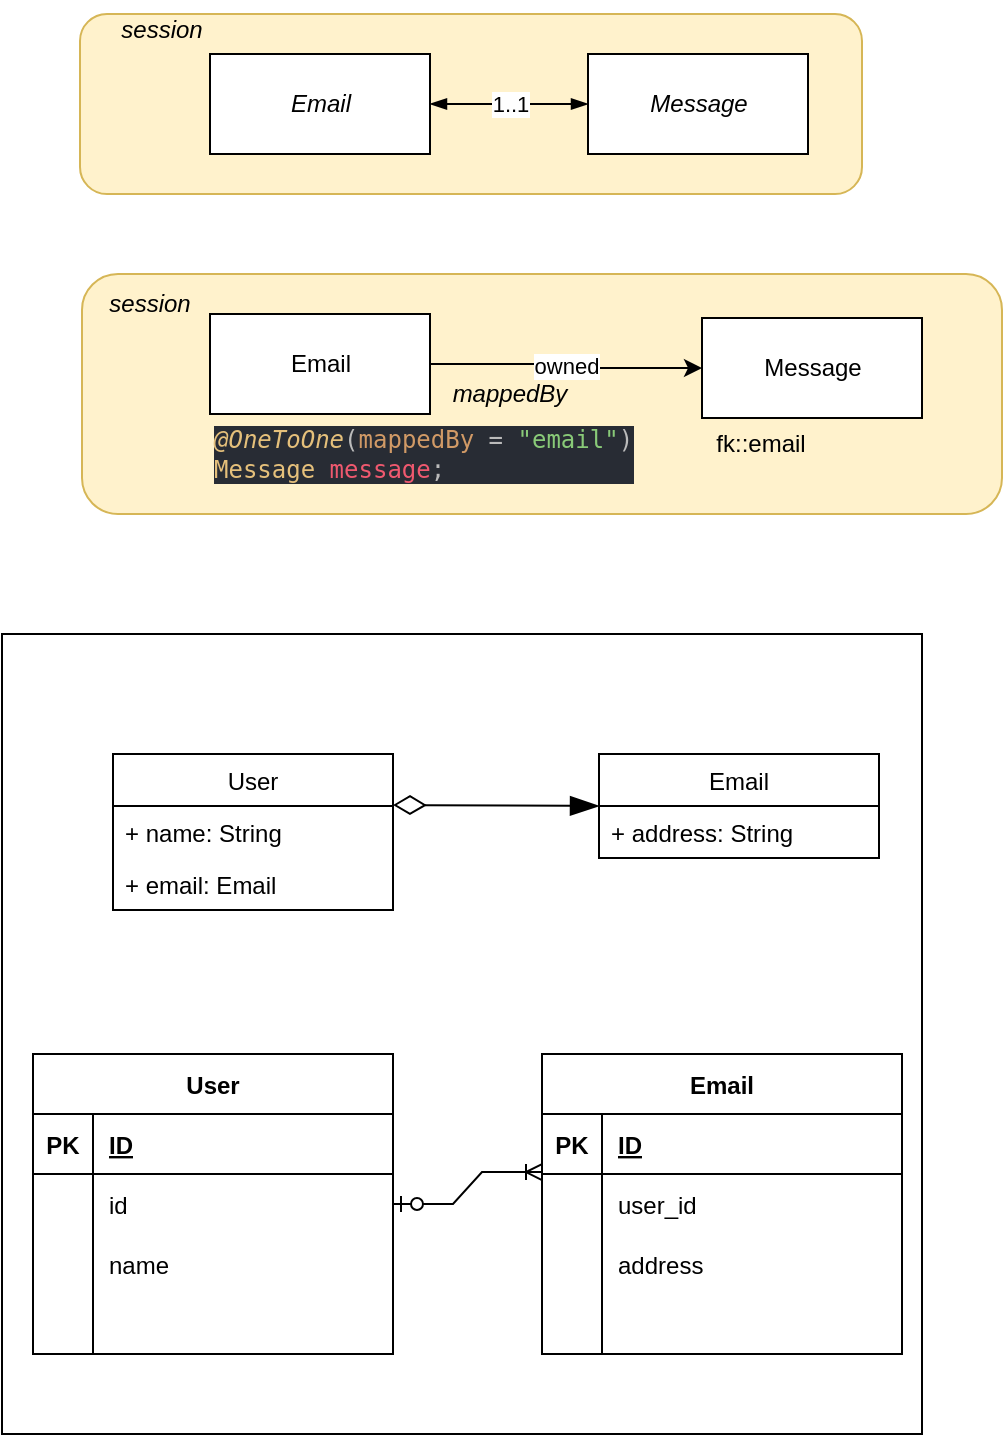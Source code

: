 <mxfile version="20.0.3" type="device"><diagram id="C5RBs43oDa-KdzZeNtuy" name="Hibernate Concepts"><mxGraphModel dx="1221" dy="802" grid="1" gridSize="10" guides="1" tooltips="1" connect="1" arrows="1" fold="1" page="1" pageScale="1" pageWidth="827" pageHeight="1169" math="0" shadow="0"><root><mxCell id="WIyWlLk6GJQsqaUBKTNV-0"/><mxCell id="WIyWlLk6GJQsqaUBKTNV-1" parent="WIyWlLk6GJQsqaUBKTNV-0"/><mxCell id="NdBe_w5EWYrUyhLiU9q9-24" value="" style="rounded=0;whiteSpace=wrap;html=1;" vertex="1" parent="WIyWlLk6GJQsqaUBKTNV-1"><mxGeometry x="160" y="670" width="460" height="400" as="geometry"/></mxCell><mxCell id="bTAKk6JXuAV15MRYsyF_-9" value="" style="rounded=1;whiteSpace=wrap;html=1;fillColor=#fff2cc;strokeColor=#d6b656;" parent="WIyWlLk6GJQsqaUBKTNV-1" vertex="1"><mxGeometry x="199" y="360" width="391" height="90" as="geometry"/></mxCell><mxCell id="bTAKk6JXuAV15MRYsyF_-6" value="" style="rounded=1;whiteSpace=wrap;html=1;fillColor=#fff2cc;strokeColor=#d6b656;" parent="WIyWlLk6GJQsqaUBKTNV-1" vertex="1"><mxGeometry x="200" y="490" width="460" height="120" as="geometry"/></mxCell><mxCell id="bTAKk6JXuAV15MRYsyF_-2" value="owned" style="edgeStyle=orthogonalEdgeStyle;rounded=0;orthogonalLoop=1;jettySize=auto;html=1;" parent="WIyWlLk6GJQsqaUBKTNV-1" source="bTAKk6JXuAV15MRYsyF_-0" target="bTAKk6JXuAV15MRYsyF_-1" edge="1"><mxGeometry relative="1" as="geometry"/></mxCell><mxCell id="bTAKk6JXuAV15MRYsyF_-0" value="Email" style="html=1;" parent="WIyWlLk6GJQsqaUBKTNV-1" vertex="1"><mxGeometry x="264" y="510" width="110" height="50" as="geometry"/></mxCell><mxCell id="bTAKk6JXuAV15MRYsyF_-1" value="Message" style="html=1;" parent="WIyWlLk6GJQsqaUBKTNV-1" vertex="1"><mxGeometry x="510" y="512" width="110" height="50" as="geometry"/></mxCell><mxCell id="bTAKk6JXuAV15MRYsyF_-4" value="Email" style="html=1;fontStyle=2" parent="WIyWlLk6GJQsqaUBKTNV-1" vertex="1"><mxGeometry x="264" y="380" width="110" height="50" as="geometry"/></mxCell><mxCell id="bTAKk6JXuAV15MRYsyF_-5" value="Message" style="html=1;fontStyle=2" parent="WIyWlLk6GJQsqaUBKTNV-1" vertex="1"><mxGeometry x="453" y="380" width="110" height="50" as="geometry"/></mxCell><mxCell id="bTAKk6JXuAV15MRYsyF_-7" value="mappedBy" style="text;html=1;strokeColor=none;fillColor=none;align=center;verticalAlign=middle;whiteSpace=wrap;rounded=0;fontStyle=2" parent="WIyWlLk6GJQsqaUBKTNV-1" vertex="1"><mxGeometry x="384" y="535" width="60" height="30" as="geometry"/></mxCell><mxCell id="bTAKk6JXuAV15MRYsyF_-8" value="session" style="text;html=1;strokeColor=none;fillColor=none;align=center;verticalAlign=middle;whiteSpace=wrap;rounded=0;fontStyle=2" parent="WIyWlLk6GJQsqaUBKTNV-1" vertex="1"><mxGeometry x="204" y="490" width="60" height="30" as="geometry"/></mxCell><mxCell id="bTAKk6JXuAV15MRYsyF_-10" value="session" style="text;html=1;strokeColor=none;fillColor=none;align=center;verticalAlign=middle;whiteSpace=wrap;rounded=0;fontStyle=2" parent="WIyWlLk6GJQsqaUBKTNV-1" vertex="1"><mxGeometry x="210" y="353" width="60" height="30" as="geometry"/></mxCell><mxCell id="bTAKk6JXuAV15MRYsyF_-13" value="1..1" style="endArrow=blockThin;startArrow=blockThin;html=1;rounded=0;exitX=1;exitY=0.5;exitDx=0;exitDy=0;startFill=1;endFill=1;" parent="WIyWlLk6GJQsqaUBKTNV-1" source="bTAKk6JXuAV15MRYsyF_-4" target="bTAKk6JXuAV15MRYsyF_-5" edge="1"><mxGeometry width="50" height="50" relative="1" as="geometry"><mxPoint x="370" y="450" as="sourcePoint"/><mxPoint x="420" y="400" as="targetPoint"/></mxGeometry></mxCell><mxCell id="gCe1F8tRgNmuiXFivC5Q-7" value="&lt;div align=&quot;left&quot;&gt;&lt;pre style=&quot;background-color:#282c34;color:#bbbbbb;font-family:'Operator Mono Lig Medium',monospace;font-size:14,3pt;&quot;&gt;&lt;span style=&quot;color:#e5c07b;font-style:italic;&quot;&gt;@OneToOne&lt;/span&gt;(&lt;span style=&quot;color:#d19a66;&quot;&gt;mappedBy &lt;/span&gt;= &lt;span style=&quot;color:#89ca78;&quot;&gt;&quot;email&quot;&lt;/span&gt;)&lt;br&gt;&lt;span style=&quot;color:#e5c07b;&quot;&gt;Message &lt;/span&gt;&lt;span style=&quot;color:#ef596f;&quot;&gt;message&lt;/span&gt;;&lt;/pre&gt;&lt;/div&gt;" style="text;html=1;strokeColor=none;fillColor=none;align=left;verticalAlign=middle;whiteSpace=wrap;rounded=0;" parent="WIyWlLk6GJQsqaUBKTNV-1" vertex="1"><mxGeometry x="264" y="565" width="286" height="30" as="geometry"/></mxCell><mxCell id="gCe1F8tRgNmuiXFivC5Q-8" value="fk::email" style="text;html=1;strokeColor=none;fillColor=none;align=center;verticalAlign=middle;whiteSpace=wrap;rounded=0;" parent="WIyWlLk6GJQsqaUBKTNV-1" vertex="1"><mxGeometry x="510" y="560" width="59" height="30" as="geometry"/></mxCell><mxCell id="NdBe_w5EWYrUyhLiU9q9-0" value="User" style="swimlane;fontStyle=0;childLayout=stackLayout;horizontal=1;startSize=26;fillColor=none;horizontalStack=0;resizeParent=1;resizeParentMax=0;resizeLast=0;collapsible=1;marginBottom=0;" vertex="1" parent="WIyWlLk6GJQsqaUBKTNV-1"><mxGeometry x="215.5" y="730" width="140" height="78" as="geometry"/></mxCell><mxCell id="NdBe_w5EWYrUyhLiU9q9-1" value="+ name: String" style="text;strokeColor=none;fillColor=none;align=left;verticalAlign=top;spacingLeft=4;spacingRight=4;overflow=hidden;rotatable=0;points=[[0,0.5],[1,0.5]];portConstraint=eastwest;" vertex="1" parent="NdBe_w5EWYrUyhLiU9q9-0"><mxGeometry y="26" width="140" height="26" as="geometry"/></mxCell><mxCell id="NdBe_w5EWYrUyhLiU9q9-2" value="+ email: Email" style="text;strokeColor=none;fillColor=none;align=left;verticalAlign=top;spacingLeft=4;spacingRight=4;overflow=hidden;rotatable=0;points=[[0,0.5],[1,0.5]];portConstraint=eastwest;" vertex="1" parent="NdBe_w5EWYrUyhLiU9q9-0"><mxGeometry y="52" width="140" height="26" as="geometry"/></mxCell><mxCell id="NdBe_w5EWYrUyhLiU9q9-4" value="" style="endArrow=blockThin;html=1;endSize=12;startArrow=diamondThin;startSize=14;startFill=0;edgeStyle=orthogonalEdgeStyle;align=left;verticalAlign=bottom;rounded=0;endFill=1;entryX=0;entryY=0.5;entryDx=0;entryDy=0;" edge="1" parent="WIyWlLk6GJQsqaUBKTNV-1" target="NdBe_w5EWYrUyhLiU9q9-5"><mxGeometry x="-1" y="3" relative="1" as="geometry"><mxPoint x="355.5" y="755.5" as="sourcePoint"/><mxPoint x="515.5" y="755.5" as="targetPoint"/></mxGeometry></mxCell><mxCell id="NdBe_w5EWYrUyhLiU9q9-5" value="Email" style="swimlane;fontStyle=0;childLayout=stackLayout;horizontal=1;startSize=26;fillColor=none;horizontalStack=0;resizeParent=1;resizeParentMax=0;resizeLast=0;collapsible=1;marginBottom=0;" vertex="1" parent="WIyWlLk6GJQsqaUBKTNV-1"><mxGeometry x="458.5" y="730" width="140" height="52" as="geometry"/></mxCell><mxCell id="NdBe_w5EWYrUyhLiU9q9-6" value="+ address: String" style="text;strokeColor=none;fillColor=none;align=left;verticalAlign=top;spacingLeft=4;spacingRight=4;overflow=hidden;rotatable=0;points=[[0,0.5],[1,0.5]];portConstraint=eastwest;" vertex="1" parent="NdBe_w5EWYrUyhLiU9q9-5"><mxGeometry y="26" width="140" height="26" as="geometry"/></mxCell><mxCell id="NdBe_w5EWYrUyhLiU9q9-11" value="User" style="shape=table;startSize=30;container=1;collapsible=1;childLayout=tableLayout;fixedRows=1;rowLines=0;fontStyle=1;align=center;resizeLast=1;" vertex="1" parent="WIyWlLk6GJQsqaUBKTNV-1"><mxGeometry x="175.5" y="880" width="180" height="150" as="geometry"/></mxCell><mxCell id="NdBe_w5EWYrUyhLiU9q9-12" value="" style="shape=tableRow;horizontal=0;startSize=0;swimlaneHead=0;swimlaneBody=0;fillColor=none;collapsible=0;dropTarget=0;points=[[0,0.5],[1,0.5]];portConstraint=eastwest;top=0;left=0;right=0;bottom=1;" vertex="1" parent="NdBe_w5EWYrUyhLiU9q9-11"><mxGeometry y="30" width="180" height="30" as="geometry"/></mxCell><mxCell id="NdBe_w5EWYrUyhLiU9q9-13" value="PK" style="shape=partialRectangle;connectable=0;fillColor=none;top=0;left=0;bottom=0;right=0;fontStyle=1;overflow=hidden;" vertex="1" parent="NdBe_w5EWYrUyhLiU9q9-12"><mxGeometry width="30" height="30" as="geometry"><mxRectangle width="30" height="30" as="alternateBounds"/></mxGeometry></mxCell><mxCell id="NdBe_w5EWYrUyhLiU9q9-14" value="ID" style="shape=partialRectangle;connectable=0;fillColor=none;top=0;left=0;bottom=0;right=0;align=left;spacingLeft=6;fontStyle=5;overflow=hidden;" vertex="1" parent="NdBe_w5EWYrUyhLiU9q9-12"><mxGeometry x="30" width="150" height="30" as="geometry"><mxRectangle width="150" height="30" as="alternateBounds"/></mxGeometry></mxCell><mxCell id="NdBe_w5EWYrUyhLiU9q9-15" value="" style="shape=tableRow;horizontal=0;startSize=0;swimlaneHead=0;swimlaneBody=0;fillColor=none;collapsible=0;dropTarget=0;points=[[0,0.5],[1,0.5]];portConstraint=eastwest;top=0;left=0;right=0;bottom=0;" vertex="1" parent="NdBe_w5EWYrUyhLiU9q9-11"><mxGeometry y="60" width="180" height="30" as="geometry"/></mxCell><mxCell id="NdBe_w5EWYrUyhLiU9q9-16" value="" style="shape=partialRectangle;connectable=0;fillColor=none;top=0;left=0;bottom=0;right=0;editable=1;overflow=hidden;" vertex="1" parent="NdBe_w5EWYrUyhLiU9q9-15"><mxGeometry width="30" height="30" as="geometry"><mxRectangle width="30" height="30" as="alternateBounds"/></mxGeometry></mxCell><mxCell id="NdBe_w5EWYrUyhLiU9q9-17" value="id" style="shape=partialRectangle;connectable=0;fillColor=none;top=0;left=0;bottom=0;right=0;align=left;spacingLeft=6;overflow=hidden;" vertex="1" parent="NdBe_w5EWYrUyhLiU9q9-15"><mxGeometry x="30" width="150" height="30" as="geometry"><mxRectangle width="150" height="30" as="alternateBounds"/></mxGeometry></mxCell><mxCell id="NdBe_w5EWYrUyhLiU9q9-18" value="" style="shape=tableRow;horizontal=0;startSize=0;swimlaneHead=0;swimlaneBody=0;fillColor=none;collapsible=0;dropTarget=0;points=[[0,0.5],[1,0.5]];portConstraint=eastwest;top=0;left=0;right=0;bottom=0;" vertex="1" parent="NdBe_w5EWYrUyhLiU9q9-11"><mxGeometry y="90" width="180" height="30" as="geometry"/></mxCell><mxCell id="NdBe_w5EWYrUyhLiU9q9-19" value="" style="shape=partialRectangle;connectable=0;fillColor=none;top=0;left=0;bottom=0;right=0;editable=1;overflow=hidden;" vertex="1" parent="NdBe_w5EWYrUyhLiU9q9-18"><mxGeometry width="30" height="30" as="geometry"><mxRectangle width="30" height="30" as="alternateBounds"/></mxGeometry></mxCell><mxCell id="NdBe_w5EWYrUyhLiU9q9-20" value="name" style="shape=partialRectangle;connectable=0;fillColor=none;top=0;left=0;bottom=0;right=0;align=left;spacingLeft=6;overflow=hidden;" vertex="1" parent="NdBe_w5EWYrUyhLiU9q9-18"><mxGeometry x="30" width="150" height="30" as="geometry"><mxRectangle width="150" height="30" as="alternateBounds"/></mxGeometry></mxCell><mxCell id="NdBe_w5EWYrUyhLiU9q9-21" value="" style="shape=tableRow;horizontal=0;startSize=0;swimlaneHead=0;swimlaneBody=0;fillColor=none;collapsible=0;dropTarget=0;points=[[0,0.5],[1,0.5]];portConstraint=eastwest;top=0;left=0;right=0;bottom=0;" vertex="1" parent="NdBe_w5EWYrUyhLiU9q9-11"><mxGeometry y="120" width="180" height="30" as="geometry"/></mxCell><mxCell id="NdBe_w5EWYrUyhLiU9q9-22" value="" style="shape=partialRectangle;connectable=0;fillColor=none;top=0;left=0;bottom=0;right=0;editable=1;overflow=hidden;" vertex="1" parent="NdBe_w5EWYrUyhLiU9q9-21"><mxGeometry width="30" height="30" as="geometry"><mxRectangle width="30" height="30" as="alternateBounds"/></mxGeometry></mxCell><mxCell id="NdBe_w5EWYrUyhLiU9q9-23" value="" style="shape=partialRectangle;connectable=0;fillColor=none;top=0;left=0;bottom=0;right=0;align=left;spacingLeft=6;overflow=hidden;" vertex="1" parent="NdBe_w5EWYrUyhLiU9q9-21"><mxGeometry x="30" width="150" height="30" as="geometry"><mxRectangle width="150" height="30" as="alternateBounds"/></mxGeometry></mxCell><mxCell id="NdBe_w5EWYrUyhLiU9q9-26" value="Email" style="shape=table;startSize=30;container=1;collapsible=1;childLayout=tableLayout;fixedRows=1;rowLines=0;fontStyle=1;align=center;resizeLast=1;" vertex="1" parent="WIyWlLk6GJQsqaUBKTNV-1"><mxGeometry x="430" y="880" width="180" height="150" as="geometry"/></mxCell><mxCell id="NdBe_w5EWYrUyhLiU9q9-27" value="" style="shape=tableRow;horizontal=0;startSize=0;swimlaneHead=0;swimlaneBody=0;fillColor=none;collapsible=0;dropTarget=0;points=[[0,0.5],[1,0.5]];portConstraint=eastwest;top=0;left=0;right=0;bottom=1;" vertex="1" parent="NdBe_w5EWYrUyhLiU9q9-26"><mxGeometry y="30" width="180" height="30" as="geometry"/></mxCell><mxCell id="NdBe_w5EWYrUyhLiU9q9-28" value="PK" style="shape=partialRectangle;connectable=0;fillColor=none;top=0;left=0;bottom=0;right=0;fontStyle=1;overflow=hidden;" vertex="1" parent="NdBe_w5EWYrUyhLiU9q9-27"><mxGeometry width="30" height="30" as="geometry"><mxRectangle width="30" height="30" as="alternateBounds"/></mxGeometry></mxCell><mxCell id="NdBe_w5EWYrUyhLiU9q9-29" value="ID" style="shape=partialRectangle;connectable=0;fillColor=none;top=0;left=0;bottom=0;right=0;align=left;spacingLeft=6;fontStyle=5;overflow=hidden;" vertex="1" parent="NdBe_w5EWYrUyhLiU9q9-27"><mxGeometry x="30" width="150" height="30" as="geometry"><mxRectangle width="150" height="30" as="alternateBounds"/></mxGeometry></mxCell><mxCell id="NdBe_w5EWYrUyhLiU9q9-30" value="" style="shape=tableRow;horizontal=0;startSize=0;swimlaneHead=0;swimlaneBody=0;fillColor=none;collapsible=0;dropTarget=0;points=[[0,0.5],[1,0.5]];portConstraint=eastwest;top=0;left=0;right=0;bottom=0;" vertex="1" parent="NdBe_w5EWYrUyhLiU9q9-26"><mxGeometry y="60" width="180" height="30" as="geometry"/></mxCell><mxCell id="NdBe_w5EWYrUyhLiU9q9-31" value="" style="shape=partialRectangle;connectable=0;fillColor=none;top=0;left=0;bottom=0;right=0;editable=1;overflow=hidden;" vertex="1" parent="NdBe_w5EWYrUyhLiU9q9-30"><mxGeometry width="30" height="30" as="geometry"><mxRectangle width="30" height="30" as="alternateBounds"/></mxGeometry></mxCell><mxCell id="NdBe_w5EWYrUyhLiU9q9-32" value="user_id" style="shape=partialRectangle;connectable=0;fillColor=none;top=0;left=0;bottom=0;right=0;align=left;spacingLeft=6;overflow=hidden;" vertex="1" parent="NdBe_w5EWYrUyhLiU9q9-30"><mxGeometry x="30" width="150" height="30" as="geometry"><mxRectangle width="150" height="30" as="alternateBounds"/></mxGeometry></mxCell><mxCell id="NdBe_w5EWYrUyhLiU9q9-33" value="" style="shape=tableRow;horizontal=0;startSize=0;swimlaneHead=0;swimlaneBody=0;fillColor=none;collapsible=0;dropTarget=0;points=[[0,0.5],[1,0.5]];portConstraint=eastwest;top=0;left=0;right=0;bottom=0;" vertex="1" parent="NdBe_w5EWYrUyhLiU9q9-26"><mxGeometry y="90" width="180" height="30" as="geometry"/></mxCell><mxCell id="NdBe_w5EWYrUyhLiU9q9-34" value="" style="shape=partialRectangle;connectable=0;fillColor=none;top=0;left=0;bottom=0;right=0;editable=1;overflow=hidden;" vertex="1" parent="NdBe_w5EWYrUyhLiU9q9-33"><mxGeometry width="30" height="30" as="geometry"><mxRectangle width="30" height="30" as="alternateBounds"/></mxGeometry></mxCell><mxCell id="NdBe_w5EWYrUyhLiU9q9-35" value="address" style="shape=partialRectangle;connectable=0;fillColor=none;top=0;left=0;bottom=0;right=0;align=left;spacingLeft=6;overflow=hidden;" vertex="1" parent="NdBe_w5EWYrUyhLiU9q9-33"><mxGeometry x="30" width="150" height="30" as="geometry"><mxRectangle width="150" height="30" as="alternateBounds"/></mxGeometry></mxCell><mxCell id="NdBe_w5EWYrUyhLiU9q9-36" value="" style="shape=tableRow;horizontal=0;startSize=0;swimlaneHead=0;swimlaneBody=0;fillColor=none;collapsible=0;dropTarget=0;points=[[0,0.5],[1,0.5]];portConstraint=eastwest;top=0;left=0;right=0;bottom=0;" vertex="1" parent="NdBe_w5EWYrUyhLiU9q9-26"><mxGeometry y="120" width="180" height="30" as="geometry"/></mxCell><mxCell id="NdBe_w5EWYrUyhLiU9q9-37" value="" style="shape=partialRectangle;connectable=0;fillColor=none;top=0;left=0;bottom=0;right=0;editable=1;overflow=hidden;" vertex="1" parent="NdBe_w5EWYrUyhLiU9q9-36"><mxGeometry width="30" height="30" as="geometry"><mxRectangle width="30" height="30" as="alternateBounds"/></mxGeometry></mxCell><mxCell id="NdBe_w5EWYrUyhLiU9q9-38" value="" style="shape=partialRectangle;connectable=0;fillColor=none;top=0;left=0;bottom=0;right=0;align=left;spacingLeft=6;overflow=hidden;" vertex="1" parent="NdBe_w5EWYrUyhLiU9q9-36"><mxGeometry x="30" width="150" height="30" as="geometry"><mxRectangle width="150" height="30" as="alternateBounds"/></mxGeometry></mxCell><mxCell id="NdBe_w5EWYrUyhLiU9q9-40" value="" style="edgeStyle=entityRelationEdgeStyle;fontSize=12;html=1;endArrow=ERoneToMany;startArrow=ERzeroToOne;rounded=0;entryX=0;entryY=-0.033;entryDx=0;entryDy=0;entryPerimeter=0;" edge="1" parent="WIyWlLk6GJQsqaUBKTNV-1" source="NdBe_w5EWYrUyhLiU9q9-15" target="NdBe_w5EWYrUyhLiU9q9-30"><mxGeometry width="100" height="100" relative="1" as="geometry"><mxPoint x="350" y="1040" as="sourcePoint"/><mxPoint x="450" y="940" as="targetPoint"/></mxGeometry></mxCell></root></mxGraphModel></diagram></mxfile>